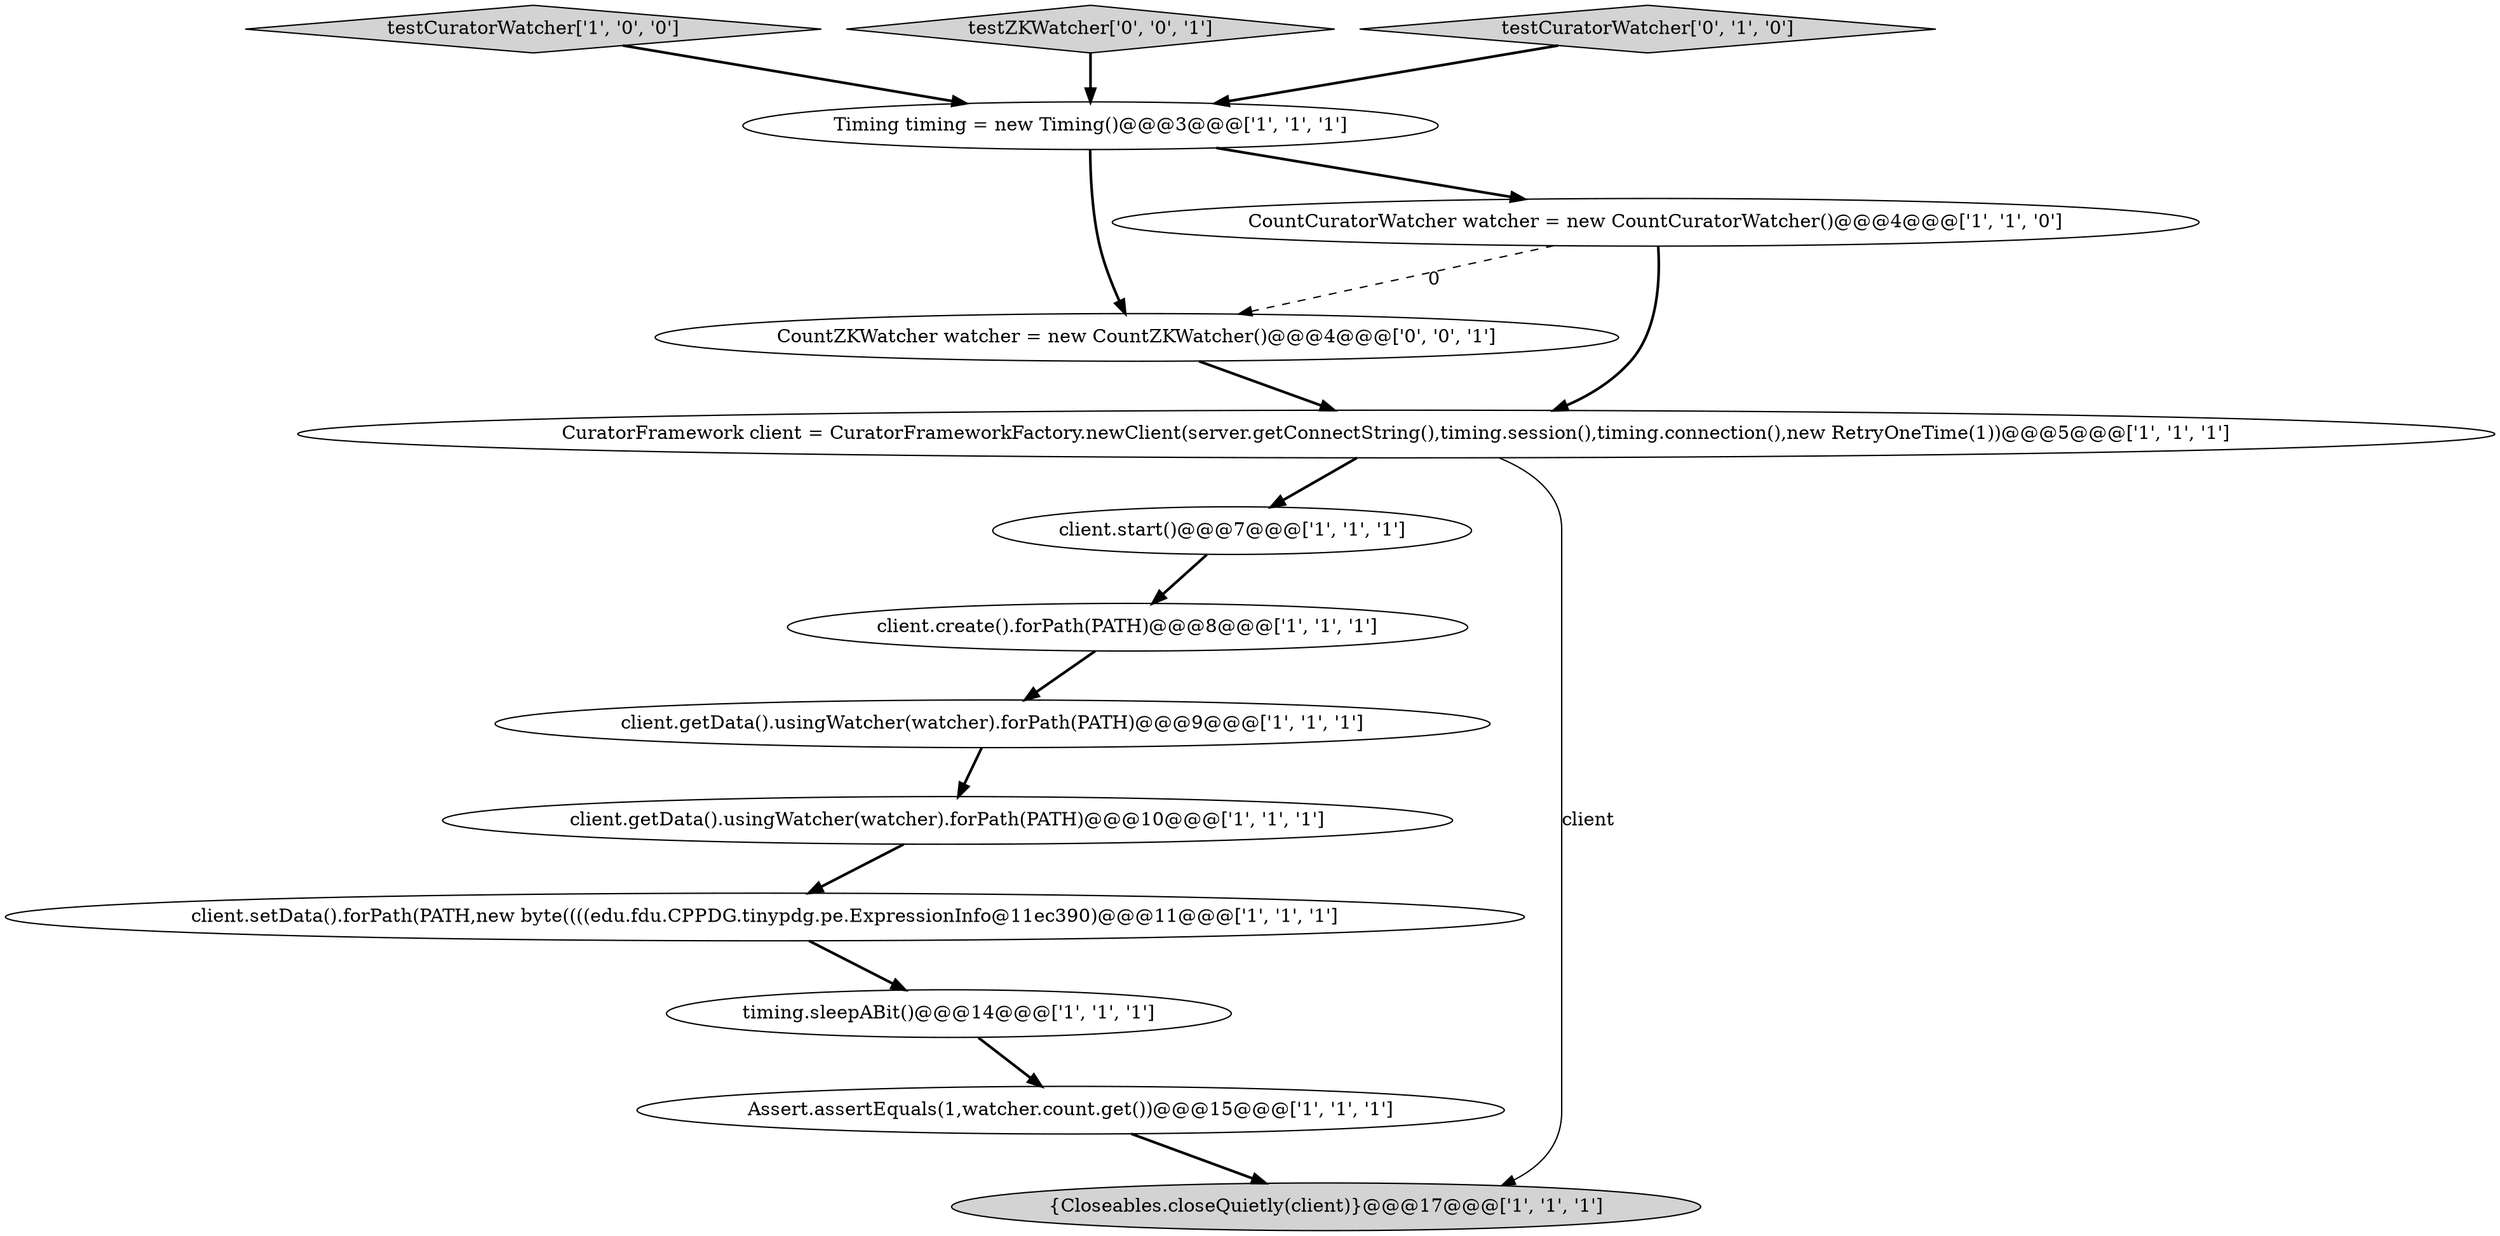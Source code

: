 digraph {
14 [style = filled, label = "CountZKWatcher watcher = new CountZKWatcher()@@@4@@@['0', '0', '1']", fillcolor = white, shape = ellipse image = "AAA0AAABBB3BBB"];
0 [style = filled, label = "client.getData().usingWatcher(watcher).forPath(PATH)@@@10@@@['1', '1', '1']", fillcolor = white, shape = ellipse image = "AAA0AAABBB1BBB"];
1 [style = filled, label = "Timing timing = new Timing()@@@3@@@['1', '1', '1']", fillcolor = white, shape = ellipse image = "AAA0AAABBB1BBB"];
6 [style = filled, label = "testCuratorWatcher['1', '0', '0']", fillcolor = lightgray, shape = diamond image = "AAA0AAABBB1BBB"];
7 [style = filled, label = "client.setData().forPath(PATH,new byte((((edu.fdu.CPPDG.tinypdg.pe.ExpressionInfo@11ec390)@@@11@@@['1', '1', '1']", fillcolor = white, shape = ellipse image = "AAA0AAABBB1BBB"];
11 [style = filled, label = "client.start()@@@7@@@['1', '1', '1']", fillcolor = white, shape = ellipse image = "AAA0AAABBB1BBB"];
13 [style = filled, label = "testZKWatcher['0', '0', '1']", fillcolor = lightgray, shape = diamond image = "AAA0AAABBB3BBB"];
2 [style = filled, label = "client.create().forPath(PATH)@@@8@@@['1', '1', '1']", fillcolor = white, shape = ellipse image = "AAA0AAABBB1BBB"];
9 [style = filled, label = "{Closeables.closeQuietly(client)}@@@17@@@['1', '1', '1']", fillcolor = lightgray, shape = ellipse image = "AAA0AAABBB1BBB"];
5 [style = filled, label = "timing.sleepABit()@@@14@@@['1', '1', '1']", fillcolor = white, shape = ellipse image = "AAA0AAABBB1BBB"];
8 [style = filled, label = "CuratorFramework client = CuratorFrameworkFactory.newClient(server.getConnectString(),timing.session(),timing.connection(),new RetryOneTime(1))@@@5@@@['1', '1', '1']", fillcolor = white, shape = ellipse image = "AAA0AAABBB1BBB"];
4 [style = filled, label = "client.getData().usingWatcher(watcher).forPath(PATH)@@@9@@@['1', '1', '1']", fillcolor = white, shape = ellipse image = "AAA0AAABBB1BBB"];
10 [style = filled, label = "CountCuratorWatcher watcher = new CountCuratorWatcher()@@@4@@@['1', '1', '0']", fillcolor = white, shape = ellipse image = "AAA0AAABBB1BBB"];
3 [style = filled, label = "Assert.assertEquals(1,watcher.count.get())@@@15@@@['1', '1', '1']", fillcolor = white, shape = ellipse image = "AAA0AAABBB1BBB"];
12 [style = filled, label = "testCuratorWatcher['0', '1', '0']", fillcolor = lightgray, shape = diamond image = "AAA0AAABBB2BBB"];
5->3 [style = bold, label=""];
3->9 [style = bold, label=""];
6->1 [style = bold, label=""];
1->14 [style = bold, label=""];
7->5 [style = bold, label=""];
14->8 [style = bold, label=""];
8->9 [style = solid, label="client"];
10->8 [style = bold, label=""];
1->10 [style = bold, label=""];
8->11 [style = bold, label=""];
2->4 [style = bold, label=""];
12->1 [style = bold, label=""];
10->14 [style = dashed, label="0"];
11->2 [style = bold, label=""];
13->1 [style = bold, label=""];
4->0 [style = bold, label=""];
0->7 [style = bold, label=""];
}

